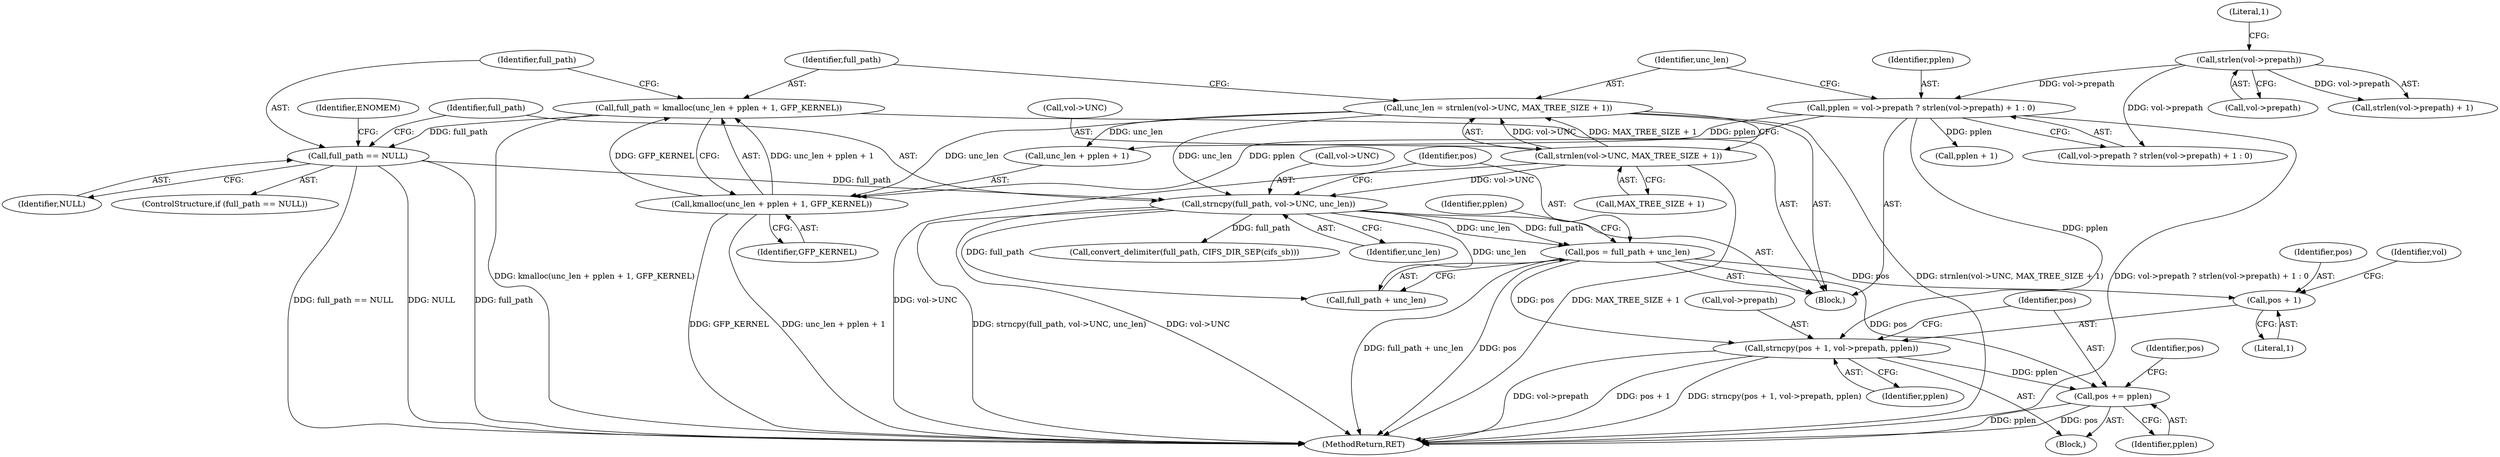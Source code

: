 digraph "0_linux_1fc29bacedeabb278080e31bb9c1ecb49f143c3b@integer" {
"1000154" [label="(Call,pos = full_path + unc_len)"];
"1000148" [label="(Call,strncpy(full_path, vol->UNC, unc_len))"];
"1000141" [label="(Call,full_path == NULL)"];
"1000131" [label="(Call,full_path = kmalloc(unc_len + pplen + 1, GFP_KERNEL))"];
"1000133" [label="(Call,kmalloc(unc_len + pplen + 1, GFP_KERNEL))"];
"1000122" [label="(Call,unc_len = strnlen(vol->UNC, MAX_TREE_SIZE + 1))"];
"1000124" [label="(Call,strnlen(vol->UNC, MAX_TREE_SIZE + 1))"];
"1000108" [label="(Call,pplen = vol->prepath ? strlen(vol->prepath) + 1 : 0)"];
"1000115" [label="(Call,strlen(vol->prepath))"];
"1000167" [label="(Call,strncpy(pos + 1, vol->prepath, pplen))"];
"1000175" [label="(Call,pos += pplen)"];
"1000168" [label="(Call,pos + 1)"];
"1000154" [label="(Call,pos = full_path + unc_len)"];
"1000168" [label="(Call,pos + 1)"];
"1000128" [label="(Call,MAX_TREE_SIZE + 1)"];
"1000142" [label="(Identifier,full_path)"];
"1000148" [label="(Call,strncpy(full_path, vol->UNC, unc_len))"];
"1000193" [label="(MethodReturn,RET)"];
"1000175" [label="(Call,pos += pplen)"];
"1000110" [label="(Call,vol->prepath ? strlen(vol->prepath) + 1 : 0)"];
"1000182" [label="(Call,convert_delimiter(full_path, CIFS_DIR_SEP(cifs_sb)))"];
"1000119" [label="(Literal,1)"];
"1000149" [label="(Identifier,full_path)"];
"1000176" [label="(Identifier,pos)"];
"1000109" [label="(Identifier,pplen)"];
"1000155" [label="(Identifier,pos)"];
"1000122" [label="(Call,unc_len = strnlen(vol->UNC, MAX_TREE_SIZE + 1))"];
"1000169" [label="(Identifier,pos)"];
"1000139" [label="(Identifier,GFP_KERNEL)"];
"1000174" [label="(Identifier,pplen)"];
"1000108" [label="(Call,pplen = vol->prepath ? strlen(vol->prepath) + 1 : 0)"];
"1000171" [label="(Call,vol->prepath)"];
"1000170" [label="(Literal,1)"];
"1000140" [label="(ControlStructure,if (full_path == NULL))"];
"1000180" [label="(Identifier,pos)"];
"1000161" [label="(Block,)"];
"1000125" [label="(Call,vol->UNC)"];
"1000177" [label="(Identifier,pplen)"];
"1000104" [label="(Block,)"];
"1000131" [label="(Call,full_path = kmalloc(unc_len + pplen + 1, GFP_KERNEL))"];
"1000153" [label="(Identifier,unc_len)"];
"1000143" [label="(Identifier,NULL)"];
"1000150" [label="(Call,vol->UNC)"];
"1000160" [label="(Identifier,pplen)"];
"1000116" [label="(Call,vol->prepath)"];
"1000132" [label="(Identifier,full_path)"];
"1000115" [label="(Call,strlen(vol->prepath))"];
"1000141" [label="(Call,full_path == NULL)"];
"1000156" [label="(Call,full_path + unc_len)"];
"1000114" [label="(Call,strlen(vol->prepath) + 1)"];
"1000123" [label="(Identifier,unc_len)"];
"1000133" [label="(Call,kmalloc(unc_len + pplen + 1, GFP_KERNEL))"];
"1000136" [label="(Call,pplen + 1)"];
"1000124" [label="(Call,strnlen(vol->UNC, MAX_TREE_SIZE + 1))"];
"1000147" [label="(Identifier,ENOMEM)"];
"1000167" [label="(Call,strncpy(pos + 1, vol->prepath, pplen))"];
"1000134" [label="(Call,unc_len + pplen + 1)"];
"1000172" [label="(Identifier,vol)"];
"1000154" -> "1000104"  [label="AST: "];
"1000154" -> "1000156"  [label="CFG: "];
"1000155" -> "1000154"  [label="AST: "];
"1000156" -> "1000154"  [label="AST: "];
"1000160" -> "1000154"  [label="CFG: "];
"1000154" -> "1000193"  [label="DDG: pos"];
"1000154" -> "1000193"  [label="DDG: full_path + unc_len"];
"1000148" -> "1000154"  [label="DDG: full_path"];
"1000148" -> "1000154"  [label="DDG: unc_len"];
"1000154" -> "1000167"  [label="DDG: pos"];
"1000154" -> "1000168"  [label="DDG: pos"];
"1000154" -> "1000175"  [label="DDG: pos"];
"1000148" -> "1000104"  [label="AST: "];
"1000148" -> "1000153"  [label="CFG: "];
"1000149" -> "1000148"  [label="AST: "];
"1000150" -> "1000148"  [label="AST: "];
"1000153" -> "1000148"  [label="AST: "];
"1000155" -> "1000148"  [label="CFG: "];
"1000148" -> "1000193"  [label="DDG: strncpy(full_path, vol->UNC, unc_len)"];
"1000148" -> "1000193"  [label="DDG: vol->UNC"];
"1000141" -> "1000148"  [label="DDG: full_path"];
"1000124" -> "1000148"  [label="DDG: vol->UNC"];
"1000122" -> "1000148"  [label="DDG: unc_len"];
"1000148" -> "1000156"  [label="DDG: full_path"];
"1000148" -> "1000156"  [label="DDG: unc_len"];
"1000148" -> "1000182"  [label="DDG: full_path"];
"1000141" -> "1000140"  [label="AST: "];
"1000141" -> "1000143"  [label="CFG: "];
"1000142" -> "1000141"  [label="AST: "];
"1000143" -> "1000141"  [label="AST: "];
"1000147" -> "1000141"  [label="CFG: "];
"1000149" -> "1000141"  [label="CFG: "];
"1000141" -> "1000193"  [label="DDG: full_path"];
"1000141" -> "1000193"  [label="DDG: full_path == NULL"];
"1000141" -> "1000193"  [label="DDG: NULL"];
"1000131" -> "1000141"  [label="DDG: full_path"];
"1000131" -> "1000104"  [label="AST: "];
"1000131" -> "1000133"  [label="CFG: "];
"1000132" -> "1000131"  [label="AST: "];
"1000133" -> "1000131"  [label="AST: "];
"1000142" -> "1000131"  [label="CFG: "];
"1000131" -> "1000193"  [label="DDG: kmalloc(unc_len + pplen + 1, GFP_KERNEL)"];
"1000133" -> "1000131"  [label="DDG: unc_len + pplen + 1"];
"1000133" -> "1000131"  [label="DDG: GFP_KERNEL"];
"1000133" -> "1000139"  [label="CFG: "];
"1000134" -> "1000133"  [label="AST: "];
"1000139" -> "1000133"  [label="AST: "];
"1000133" -> "1000193"  [label="DDG: GFP_KERNEL"];
"1000133" -> "1000193"  [label="DDG: unc_len + pplen + 1"];
"1000122" -> "1000133"  [label="DDG: unc_len"];
"1000108" -> "1000133"  [label="DDG: pplen"];
"1000122" -> "1000104"  [label="AST: "];
"1000122" -> "1000124"  [label="CFG: "];
"1000123" -> "1000122"  [label="AST: "];
"1000124" -> "1000122"  [label="AST: "];
"1000132" -> "1000122"  [label="CFG: "];
"1000122" -> "1000193"  [label="DDG: strnlen(vol->UNC, MAX_TREE_SIZE + 1)"];
"1000124" -> "1000122"  [label="DDG: vol->UNC"];
"1000124" -> "1000122"  [label="DDG: MAX_TREE_SIZE + 1"];
"1000122" -> "1000134"  [label="DDG: unc_len"];
"1000124" -> "1000128"  [label="CFG: "];
"1000125" -> "1000124"  [label="AST: "];
"1000128" -> "1000124"  [label="AST: "];
"1000124" -> "1000193"  [label="DDG: vol->UNC"];
"1000124" -> "1000193"  [label="DDG: MAX_TREE_SIZE + 1"];
"1000108" -> "1000104"  [label="AST: "];
"1000108" -> "1000110"  [label="CFG: "];
"1000109" -> "1000108"  [label="AST: "];
"1000110" -> "1000108"  [label="AST: "];
"1000123" -> "1000108"  [label="CFG: "];
"1000108" -> "1000193"  [label="DDG: vol->prepath ? strlen(vol->prepath) + 1 : 0"];
"1000115" -> "1000108"  [label="DDG: vol->prepath"];
"1000108" -> "1000134"  [label="DDG: pplen"];
"1000108" -> "1000136"  [label="DDG: pplen"];
"1000108" -> "1000167"  [label="DDG: pplen"];
"1000115" -> "1000114"  [label="AST: "];
"1000115" -> "1000116"  [label="CFG: "];
"1000116" -> "1000115"  [label="AST: "];
"1000119" -> "1000115"  [label="CFG: "];
"1000115" -> "1000110"  [label="DDG: vol->prepath"];
"1000115" -> "1000114"  [label="DDG: vol->prepath"];
"1000167" -> "1000161"  [label="AST: "];
"1000167" -> "1000174"  [label="CFG: "];
"1000168" -> "1000167"  [label="AST: "];
"1000171" -> "1000167"  [label="AST: "];
"1000174" -> "1000167"  [label="AST: "];
"1000176" -> "1000167"  [label="CFG: "];
"1000167" -> "1000193"  [label="DDG: pos + 1"];
"1000167" -> "1000193"  [label="DDG: strncpy(pos + 1, vol->prepath, pplen)"];
"1000167" -> "1000193"  [label="DDG: vol->prepath"];
"1000167" -> "1000175"  [label="DDG: pplen"];
"1000175" -> "1000161"  [label="AST: "];
"1000175" -> "1000177"  [label="CFG: "];
"1000176" -> "1000175"  [label="AST: "];
"1000177" -> "1000175"  [label="AST: "];
"1000180" -> "1000175"  [label="CFG: "];
"1000175" -> "1000193"  [label="DDG: pos"];
"1000175" -> "1000193"  [label="DDG: pplen"];
"1000168" -> "1000170"  [label="CFG: "];
"1000169" -> "1000168"  [label="AST: "];
"1000170" -> "1000168"  [label="AST: "];
"1000172" -> "1000168"  [label="CFG: "];
}

